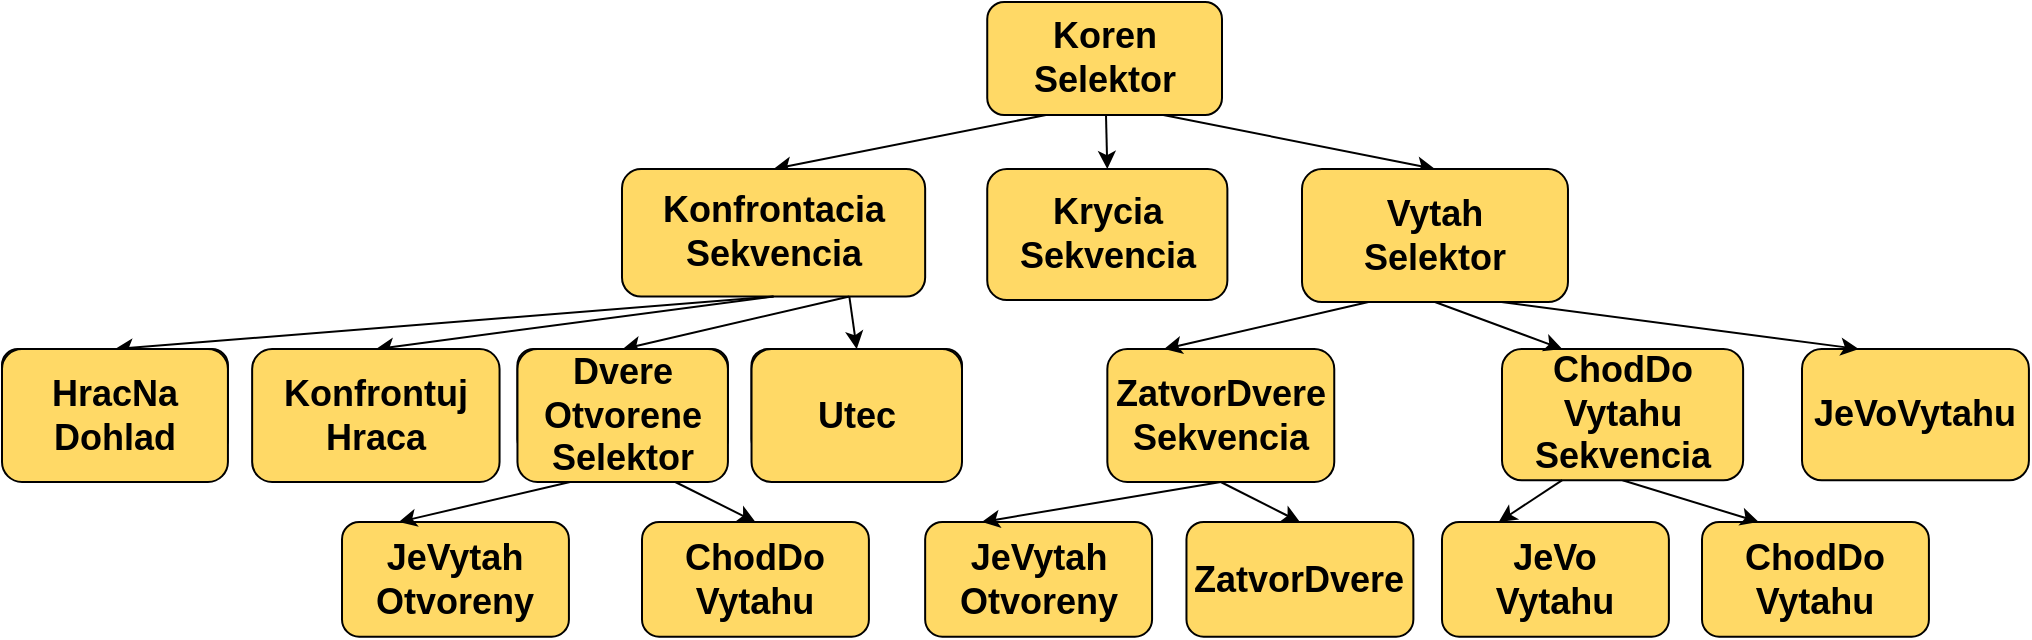 <mxfile version="18.0.3" type="github">
  <diagram id="aNkTvLlGlRAXNMfGRCiO" name="Page-1">
    <mxGraphModel dx="1550" dy="809" grid="1" gridSize="10" guides="1" tooltips="1" connect="1" arrows="1" fold="1" page="1" pageScale="1" pageWidth="1169" pageHeight="827" math="0" shadow="0">
      <root>
        <mxCell id="0" />
        <mxCell id="1" parent="0" />
        <mxCell id="K40myK_4YShfCYtrGLyM-1" value="Koren&lt;br style=&quot;font-size: 18px;&quot;&gt;Selektor" style="rounded=1;whiteSpace=wrap;html=1;fontSize=18;spacing=2;container=0;fontStyle=1;fillColor=#FFD966;" parent="1" vertex="1">
          <mxGeometry x="492.62" y="10" width="117.38" height="56.47" as="geometry" />
        </mxCell>
        <mxCell id="K40myK_4YShfCYtrGLyM-2" value="" style="endArrow=classic;html=1;rounded=0;entryX=0.5;entryY=0;entryDx=0;entryDy=0;fontSize=18;spacing=2;exitX=0.25;exitY=1;exitDx=0;exitDy=0;fontStyle=1" parent="1" source="K40myK_4YShfCYtrGLyM-1" edge="1" target="AuxtAn-7Y95hwLQG99zc-2">
          <mxGeometry width="50" height="50" relative="1" as="geometry">
            <mxPoint x="521.965" y="40.0" as="sourcePoint" />
            <mxPoint x="169.366" y="127.059" as="targetPoint" />
          </mxGeometry>
        </mxCell>
        <mxCell id="K40myK_4YShfCYtrGLyM-9" value="" style="endArrow=classic;html=1;rounded=0;fontSize=18;spacing=2;fontStyle=1;entryX=0.5;entryY=0;entryDx=0;entryDy=0;" parent="1" source="K40myK_4YShfCYtrGLyM-1" target="L4nqNSzwRVbBVw2rcEoh-23" edge="1">
          <mxGeometry width="50" height="50" relative="1" as="geometry">
            <mxPoint x="553" y="70" as="sourcePoint" />
            <mxPoint x="551" y="103.53" as="targetPoint" />
          </mxGeometry>
        </mxCell>
        <mxCell id="AuxtAn-7Y95hwLQG99zc-12" value="" style="endArrow=classic;html=1;rounded=0;exitX=0.75;exitY=1;exitDx=0;exitDy=0;entryX=0.5;entryY=0;entryDx=0;entryDy=0;fontSize=18;spacing=2;fontStyle=1" parent="1" source="K40myK_4YShfCYtrGLyM-1" target="AuxtAn-7Y95hwLQG99zc-13" edge="1">
          <mxGeometry width="50" height="50" relative="1" as="geometry">
            <mxPoint x="590.75" y="40.113" as="sourcePoint" />
            <mxPoint x="841.389" y="127.059" as="targetPoint" />
          </mxGeometry>
        </mxCell>
        <mxCell id="L4nqNSzwRVbBVw2rcEoh-23" value="Krycia&lt;br style=&quot;font-size: 18px;&quot;&gt;Sekvencia" style="rounded=1;whiteSpace=wrap;html=1;fontSize=18;fontStyle=1;fillColor=#FFD966;" vertex="1" parent="1">
          <mxGeometry x="492.62" y="93.53" width="120.07" height="65.52" as="geometry" />
        </mxCell>
        <mxCell id="AuxtAn-7Y95hwLQG99zc-2" value="Konfrontacia&lt;br style=&quot;font-size: 18px;&quot;&gt;Sekvencia" style="rounded=1;whiteSpace=wrap;html=1;fontSize=18;spacing=2;container=0;fontStyle=1;fillColor=#FFD966;" parent="1" vertex="1">
          <mxGeometry x="309.997" y="93.53" width="151.579" height="63.75" as="geometry" />
        </mxCell>
        <mxCell id="AuxtAn-7Y95hwLQG99zc-3" value="" style="endArrow=classic;html=1;rounded=0;exitX=0.5;exitY=1;exitDx=0;exitDy=0;entryX=0.5;entryY=0;entryDx=0;entryDy=0;fontSize=18;spacing=2;fontStyle=1" parent="1" source="AuxtAn-7Y95hwLQG99zc-2" target="AuxtAn-7Y95hwLQG99zc-4" edge="1">
          <mxGeometry width="50" height="50" relative="1" as="geometry">
            <mxPoint x="203.222" y="157.279" as="sourcePoint" />
            <mxPoint x="159.374" y="210.404" as="targetPoint" />
          </mxGeometry>
        </mxCell>
        <mxCell id="AuxtAn-7Y95hwLQG99zc-5" value="" style="endArrow=classic;html=1;rounded=0;exitX=0.5;exitY=1;exitDx=0;exitDy=0;entryX=0.5;entryY=0;entryDx=0;entryDy=0;fontSize=18;spacing=2;fontStyle=1" parent="1" source="AuxtAn-7Y95hwLQG99zc-2" target="AuxtAn-7Y95hwLQG99zc-6" edge="1">
          <mxGeometry width="50" height="50" relative="1" as="geometry">
            <mxPoint x="308.458" y="157.279" as="sourcePoint" />
            <mxPoint x="282.149" y="210.404" as="targetPoint" />
          </mxGeometry>
        </mxCell>
        <mxCell id="AuxtAn-7Y95hwLQG99zc-7" value="" style="endArrow=classic;html=1;rounded=0;exitX=0.75;exitY=1;exitDx=0;exitDy=0;entryX=0.5;entryY=0;entryDx=0;entryDy=0;fontSize=18;spacing=2;fontStyle=1" parent="1" source="AuxtAn-7Y95hwLQG99zc-2" target="L4nqNSzwRVbBVw2rcEoh-32" edge="1">
          <mxGeometry width="50" height="50" relative="1" as="geometry">
            <mxPoint x="361.075" y="157.279" as="sourcePoint" />
            <mxPoint x="296.661" y="210.404" as="targetPoint" />
          </mxGeometry>
        </mxCell>
        <mxCell id="AuxtAn-7Y95hwLQG99zc-11" value="" style="endArrow=classic;html=1;rounded=0;entryX=0.5;entryY=0;entryDx=0;entryDy=0;fontSize=18;spacing=2;fontStyle=1;exitX=0.75;exitY=1;exitDx=0;exitDy=0;" parent="1" source="AuxtAn-7Y95hwLQG99zc-2" target="L4nqNSzwRVbBVw2rcEoh-31" edge="1">
          <mxGeometry width="50" height="50" relative="1" as="geometry">
            <mxPoint x="211.992" y="146.654" as="sourcePoint" />
            <mxPoint x="440.002" y="210.404" as="targetPoint" />
          </mxGeometry>
        </mxCell>
        <mxCell id="AuxtAn-7Y95hwLQG99zc-6" value="Konfrontuj&lt;br style=&quot;font-size: 18px;&quot;&gt;Hraca" style="rounded=1;whiteSpace=wrap;html=1;fontSize=18;spacing=2;container=0;fontStyle=1;fillColor=#FFD966;" parent="1" vertex="1">
          <mxGeometry x="125.07" y="183.53" width="123.71" height="66.47" as="geometry" />
        </mxCell>
        <mxCell id="AuxtAn-7Y95hwLQG99zc-4" value="HracNa&lt;br style=&quot;font-size: 18px;&quot;&gt;Dohlad" style="rounded=1;whiteSpace=wrap;html=1;fontSize=18;spacing=2;container=0;fontStyle=1;fillColor=#FFD966;" parent="1" vertex="1">
          <mxGeometry y="183.525" width="112.963" height="53.125" as="geometry" />
        </mxCell>
        <mxCell id="L4nqNSzwRVbBVw2rcEoh-25" value="Utec" style="rounded=1;whiteSpace=wrap;html=1;fontSize=18;spacing=2;container=0;fontStyle=1;fillColor=#FFD966;" vertex="1" parent="1">
          <mxGeometry x="374.764" y="183.525" width="105.236" height="53.125" as="geometry" />
        </mxCell>
        <mxCell id="L4nqNSzwRVbBVw2rcEoh-26" value="OtvorDvere" style="rounded=1;whiteSpace=wrap;html=1;fontSize=18;spacing=2;container=0;fontStyle=1;fillColor=#FFD966;" vertex="1" parent="1">
          <mxGeometry x="257.732" y="183.525" width="105.236" height="53.125" as="geometry" />
        </mxCell>
        <mxCell id="L4nqNSzwRVbBVw2rcEoh-29" value="" style="group;fontSize=18;" vertex="1" connectable="0" parent="1">
          <mxGeometry y="183.53" width="480" height="66.47" as="geometry" />
        </mxCell>
        <mxCell id="L4nqNSzwRVbBVw2rcEoh-30" value="HracNa&lt;br style=&quot;font-size: 18px;&quot;&gt;Dohlad" style="rounded=1;whiteSpace=wrap;html=1;fontSize=18;spacing=2;container=0;fontStyle=1;fillColor=#FFD966;" vertex="1" parent="L4nqNSzwRVbBVw2rcEoh-29">
          <mxGeometry width="112.963" height="66.47" as="geometry" />
        </mxCell>
        <mxCell id="L4nqNSzwRVbBVw2rcEoh-31" value="Utec" style="rounded=1;whiteSpace=wrap;html=1;fontSize=18;spacing=2;container=0;fontStyle=1;fillColor=#FFD966;" vertex="1" parent="L4nqNSzwRVbBVw2rcEoh-29">
          <mxGeometry x="374.764" width="105.236" height="66.47" as="geometry" />
        </mxCell>
        <mxCell id="L4nqNSzwRVbBVw2rcEoh-32" value="Dvere&lt;br&gt;Otvorene&lt;br&gt;Selektor" style="rounded=1;whiteSpace=wrap;html=1;fontSize=18;spacing=2;container=0;fontStyle=1;fillColor=#FFD966;" vertex="1" parent="L4nqNSzwRVbBVw2rcEoh-29">
          <mxGeometry x="257.732" width="105.236" height="66.47" as="geometry" />
        </mxCell>
        <mxCell id="AuxtAn-7Y95hwLQG99zc-36" value="ChodDo&lt;br&gt;Vytahu" style="rounded=1;whiteSpace=wrap;html=1;fontSize=18;spacing=2;container=0;fontStyle=1;fillColor=#FFD966;" parent="1" vertex="1">
          <mxGeometry x="850.004" y="270.003" width="113.456" height="57.347" as="geometry" />
        </mxCell>
        <mxCell id="AuxtAn-7Y95hwLQG99zc-37" value="" style="endArrow=classic;html=1;rounded=0;entryX=0.25;entryY=0;entryDx=0;entryDy=0;fontSize=18;spacing=2;exitX=0.5;exitY=1;exitDx=0;exitDy=0;fontStyle=1" parent="1" source="AuxtAn-7Y95hwLQG99zc-20" target="AuxtAn-7Y95hwLQG99zc-36" edge="1">
          <mxGeometry width="50" height="50" relative="1" as="geometry">
            <mxPoint x="970.933" y="240.867" as="sourcePoint" />
            <mxPoint x="909.057" y="196.661" as="targetPoint" />
          </mxGeometry>
        </mxCell>
        <mxCell id="AuxtAn-7Y95hwLQG99zc-18" value="JeVoVytahu" style="rounded=1;whiteSpace=wrap;html=1;fontSize=18;spacing=2;container=0;fontStyle=1;fillColor=#FFD966;" parent="1" vertex="1">
          <mxGeometry x="900" y="183.52" width="113.46" height="65.57" as="geometry" />
        </mxCell>
        <mxCell id="AuxtAn-7Y95hwLQG99zc-19" value="" style="endArrow=classic;html=1;rounded=0;entryX=0.25;entryY=0;entryDx=0;entryDy=0;fontSize=18;spacing=2;exitX=0.75;exitY=1;exitDx=0;exitDy=0;fontStyle=1" parent="1" source="AuxtAn-7Y95hwLQG99zc-13" target="AuxtAn-7Y95hwLQG99zc-18" edge="1">
          <mxGeometry width="50" height="50" relative="1" as="geometry">
            <mxPoint x="896.053" y="170.171" as="sourcePoint" />
            <mxPoint x="932.972" y="167.184" as="targetPoint" />
          </mxGeometry>
        </mxCell>
        <mxCell id="AuxtAn-7Y95hwLQG99zc-13" value="Vytah&lt;br style=&quot;font-size: 18px;&quot;&gt;Selektor" style="rounded=1;whiteSpace=wrap;html=1;fontSize=18;spacing=2;container=0;fontStyle=1;fillColor=#FFD966;" parent="1" vertex="1">
          <mxGeometry x="650" y="93.53" width="132.984" height="66.486" as="geometry" />
        </mxCell>
        <mxCell id="AuxtAn-7Y95hwLQG99zc-14" value="ZatvorDvere&lt;br style=&quot;font-size: 18px;&quot;&gt;Sekvencia" style="rounded=1;whiteSpace=wrap;html=1;fontSize=18;spacing=2;container=0;fontStyle=1;fillColor=#FFD966;" parent="1" vertex="1">
          <mxGeometry x="552.67" y="183.52" width="113.46" height="66.48" as="geometry" />
        </mxCell>
        <mxCell id="AuxtAn-7Y95hwLQG99zc-15" value="" style="endArrow=classic;html=1;rounded=0;entryX=0.25;entryY=0;entryDx=0;entryDy=0;fontSize=18;spacing=2;fontStyle=1;exitX=0.25;exitY=1;exitDx=0;exitDy=0;" parent="1" target="AuxtAn-7Y95hwLQG99zc-14" edge="1" source="AuxtAn-7Y95hwLQG99zc-13">
          <mxGeometry width="50" height="50" relative="1" as="geometry">
            <mxPoint x="767.827" y="170.171" as="sourcePoint" />
            <mxPoint x="815.1" y="217.96" as="targetPoint" />
          </mxGeometry>
        </mxCell>
        <mxCell id="AuxtAn-7Y95hwLQG99zc-20" value="ChodDo&lt;br style=&quot;font-size: 18px;&quot;&gt;Vytahu&lt;br style=&quot;font-size: 18px;&quot;&gt;Sekvencia" style="rounded=1;whiteSpace=wrap;html=1;fontSize=18;spacing=2;container=0;fontStyle=1;fillColor=#FFD966;" parent="1" vertex="1">
          <mxGeometry x="750.0" y="183.52" width="120.56" height="65.57" as="geometry" />
        </mxCell>
        <mxCell id="AuxtAn-7Y95hwLQG99zc-21" value="" style="endArrow=classic;html=1;rounded=0;entryX=0.25;entryY=0;entryDx=0;entryDy=0;fontSize=18;spacing=2;exitX=0.5;exitY=1;exitDx=0;exitDy=0;fontStyle=1" parent="1" source="AuxtAn-7Y95hwLQG99zc-13" target="AuxtAn-7Y95hwLQG99zc-20" edge="1">
          <mxGeometry width="50" height="50" relative="1" as="geometry">
            <mxPoint x="944.671" y="170.171" as="sourcePoint" />
            <mxPoint x="1071.997" y="167.184" as="targetPoint" />
          </mxGeometry>
        </mxCell>
        <mxCell id="AuxtAn-7Y95hwLQG99zc-22" value="JeVytah&lt;br style=&quot;font-size: 18px;&quot;&gt;Otvoreny" style="rounded=1;whiteSpace=wrap;html=1;fontSize=18;spacing=2;container=0;fontStyle=1;fillColor=#FFD966;" parent="1" vertex="1">
          <mxGeometry x="461.575" y="270.003" width="113.456" height="57.347" as="geometry" />
        </mxCell>
        <mxCell id="AuxtAn-7Y95hwLQG99zc-23" value="" style="endArrow=classic;html=1;rounded=0;entryX=0.25;entryY=0;entryDx=0;entryDy=0;fontSize=18;spacing=2;exitX=0.5;exitY=1;exitDx=0;exitDy=0;fontStyle=1" parent="1" source="AuxtAn-7Y95hwLQG99zc-14" target="AuxtAn-7Y95hwLQG99zc-22" edge="1">
          <mxGeometry width="50" height="50" relative="1" as="geometry">
            <mxPoint x="515.234" y="250.424" as="sourcePoint" />
            <mxPoint x="642.561" y="247.437" as="targetPoint" />
          </mxGeometry>
        </mxCell>
        <mxCell id="AuxtAn-7Y95hwLQG99zc-26" value="ZatvorDvere" style="rounded=1;whiteSpace=wrap;html=1;fontSize=18;spacing=2;container=0;fontStyle=1;fillColor=#FFD966;" parent="1" vertex="1">
          <mxGeometry x="592.23" y="270.003" width="113.456" height="57.347" as="geometry" />
        </mxCell>
        <mxCell id="AuxtAn-7Y95hwLQG99zc-27" value="" style="endArrow=classic;html=1;rounded=0;entryX=0.5;entryY=0;entryDx=0;entryDy=0;fontSize=18;spacing=2;exitX=0.5;exitY=1;exitDx=0;exitDy=0;fontStyle=1" parent="1" source="AuxtAn-7Y95hwLQG99zc-14" target="AuxtAn-7Y95hwLQG99zc-26" edge="1">
          <mxGeometry width="50" height="50" relative="1" as="geometry">
            <mxPoint x="629.128" y="237.283" as="sourcePoint" />
            <mxPoint x="770.787" y="247.437" as="targetPoint" />
          </mxGeometry>
        </mxCell>
        <mxCell id="AuxtAn-7Y95hwLQG99zc-28" value="JeVo&lt;br style=&quot;font-size: 18px;&quot;&gt;Vytahu" style="rounded=1;whiteSpace=wrap;html=1;fontSize=18;spacing=2;container=0;fontStyle=1;fillColor=#FFD966;" parent="1" vertex="1">
          <mxGeometry x="719.996" y="270.003" width="113.456" height="57.347" as="geometry" />
        </mxCell>
        <mxCell id="AuxtAn-7Y95hwLQG99zc-29" value="" style="endArrow=classic;html=1;rounded=0;entryX=0.25;entryY=0;entryDx=0;entryDy=0;fontSize=18;spacing=2;exitX=0.25;exitY=1;exitDx=0;exitDy=0;fontStyle=1" parent="1" source="AuxtAn-7Y95hwLQG99zc-20" target="AuxtAn-7Y95hwLQG99zc-28" edge="1">
          <mxGeometry width="50" height="50" relative="1" as="geometry">
            <mxPoint x="771.686" y="250.424" as="sourcePoint" />
            <mxPoint x="899.012" y="247.437" as="targetPoint" />
          </mxGeometry>
        </mxCell>
        <mxCell id="L4nqNSzwRVbBVw2rcEoh-36" value="JeVytah&lt;br style=&quot;font-size: 18px;&quot;&gt;Otvoreny" style="rounded=1;whiteSpace=wrap;html=1;fontSize=18;spacing=2;container=0;fontStyle=1;fillColor=#FFD966;" vertex="1" parent="1">
          <mxGeometry x="170.005" y="270.003" width="113.456" height="57.347" as="geometry" />
        </mxCell>
        <mxCell id="L4nqNSzwRVbBVw2rcEoh-37" value="" style="endArrow=classic;html=1;rounded=0;entryX=0.25;entryY=0;entryDx=0;entryDy=0;fontSize=18;spacing=2;exitX=0.25;exitY=1;exitDx=0;exitDy=0;fontStyle=1" edge="1" parent="1" target="L4nqNSzwRVbBVw2rcEoh-36" source="L4nqNSzwRVbBVw2rcEoh-32">
          <mxGeometry width="50" height="50" relative="1" as="geometry">
            <mxPoint x="325.4" y="236.65" as="sourcePoint" />
            <mxPoint x="358.561" y="234.997" as="targetPoint" />
          </mxGeometry>
        </mxCell>
        <mxCell id="L4nqNSzwRVbBVw2rcEoh-38" value="ChodDo&lt;br style=&quot;font-size: 18px;&quot;&gt;Vytahu" style="rounded=1;whiteSpace=wrap;html=1;fontSize=18;spacing=2;container=0;fontStyle=1;fillColor=#FFD966;" vertex="1" parent="1">
          <mxGeometry x="320.0" y="270.003" width="113.456" height="57.347" as="geometry" />
        </mxCell>
        <mxCell id="L4nqNSzwRVbBVw2rcEoh-39" value="" style="endArrow=classic;html=1;rounded=0;entryX=0.5;entryY=0;entryDx=0;entryDy=0;fontSize=18;spacing=2;exitX=0.75;exitY=1;exitDx=0;exitDy=0;fontStyle=1" edge="1" parent="1" target="L4nqNSzwRVbBVw2rcEoh-38" source="L4nqNSzwRVbBVw2rcEoh-32">
          <mxGeometry width="50" height="50" relative="1" as="geometry">
            <mxPoint x="325.4" y="236.65" as="sourcePoint" />
            <mxPoint x="486.787" y="234.997" as="targetPoint" />
          </mxGeometry>
        </mxCell>
      </root>
    </mxGraphModel>
  </diagram>
</mxfile>
